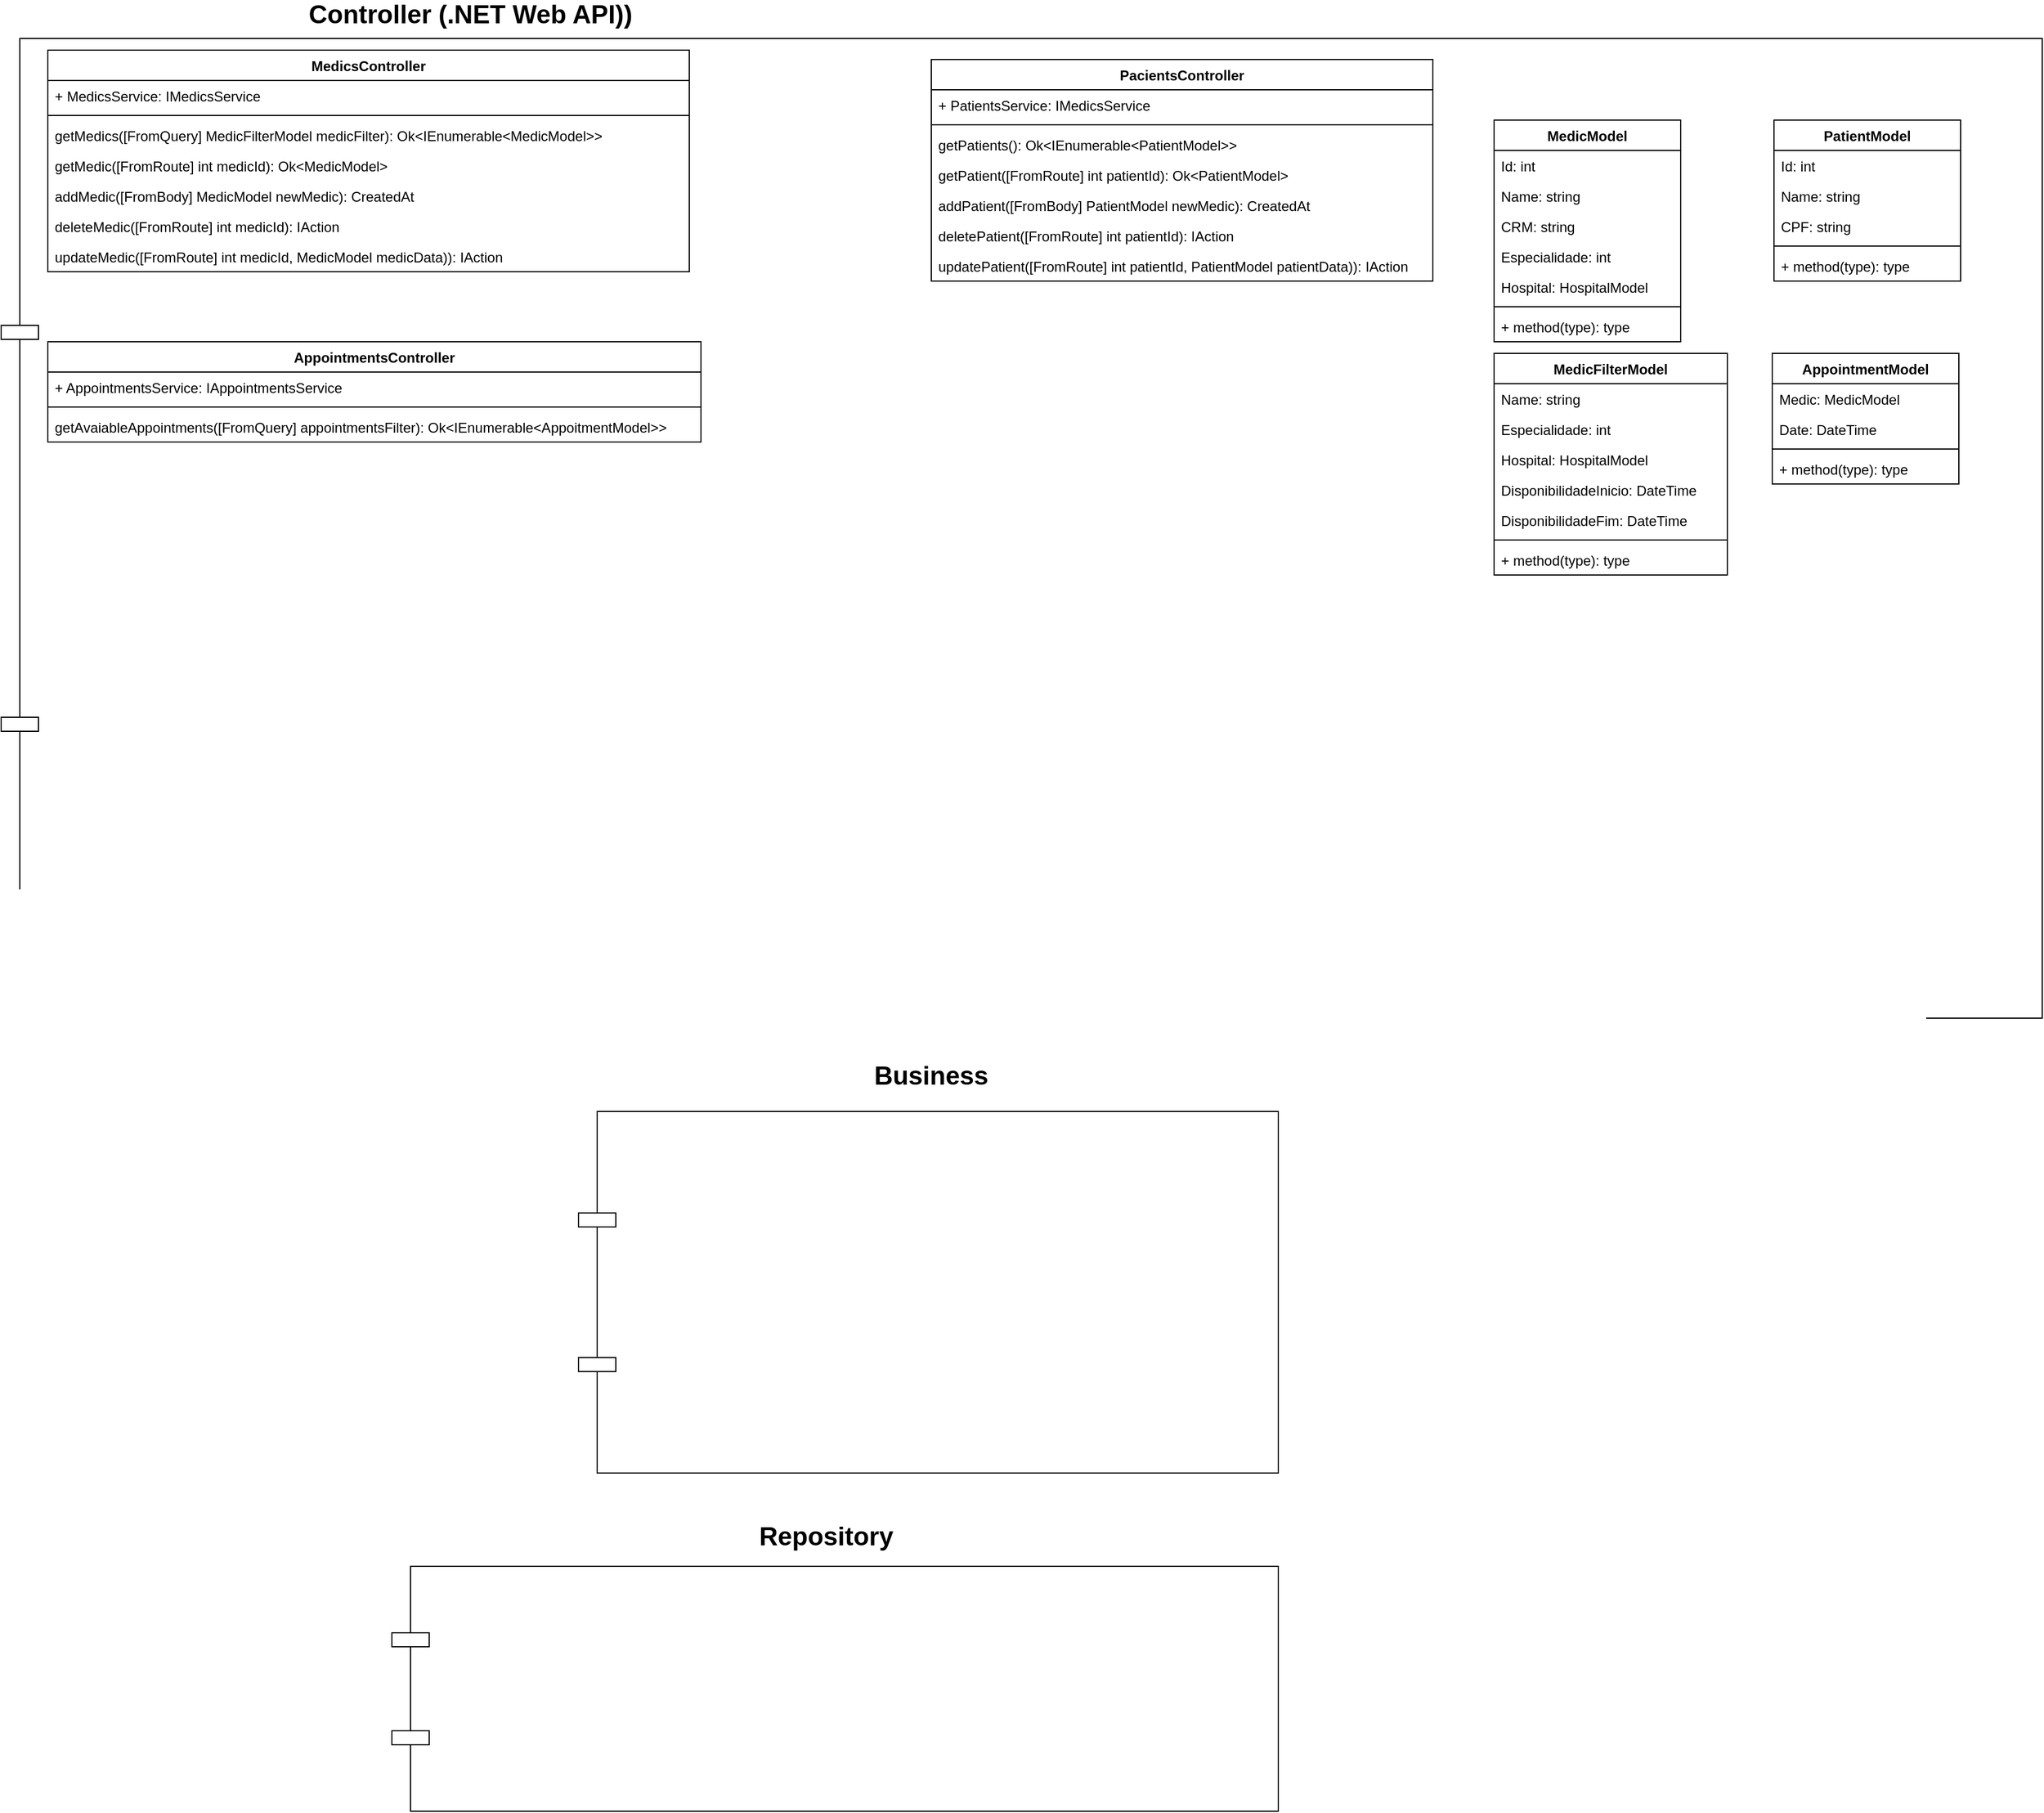 <mxfile version="12.3.4" type="github" pages="1">
  <diagram id="QFaych85ZG0VaQsIKV3E" name="Page-1">
    <mxGraphModel dx="1005" dy="562" grid="1" gridSize="10" guides="1" tooltips="1" connect="1" arrows="1" fold="1" page="1" pageScale="1" pageWidth="850" pageHeight="1100" math="0" shadow="0">
      <root>
        <mxCell id="0"/>
        <mxCell id="1" parent="0"/>
        <mxCell id="j8hB8es19KLFHc6PdqS8-4" value="Controller (.NET Web API))" style="text;html=1;strokeColor=none;fillColor=none;align=center;verticalAlign=middle;whiteSpace=wrap;rounded=0;fontSize=22;fontStyle=1" vertex="1" parent="1">
          <mxGeometry x="270" y="30" width="305" height="20" as="geometry"/>
        </mxCell>
        <mxCell id="j8hB8es19KLFHc6PdqS8-5" value="Business" style="text;html=1;strokeColor=none;fillColor=none;align=center;verticalAlign=middle;whiteSpace=wrap;rounded=0;fontSize=22;fontStyle=1" vertex="1" parent="1">
          <mxGeometry x="665" y="940" width="305" height="20" as="geometry"/>
        </mxCell>
        <mxCell id="j8hB8es19KLFHc6PdqS8-6" value="Repository" style="text;html=1;strokeColor=none;fillColor=none;align=center;verticalAlign=middle;whiteSpace=wrap;rounded=0;fontSize=22;fontStyle=1" vertex="1" parent="1">
          <mxGeometry x="575" y="1335" width="305" height="20" as="geometry"/>
        </mxCell>
        <mxCell id="j8hB8es19KLFHc6PdqS8-7" value="" style="shape=component;align=left;spacingLeft=36;fontSize=22;" vertex="1" parent="1">
          <mxGeometry x="20" y="60" width="1750" height="840" as="geometry"/>
        </mxCell>
        <mxCell id="j8hB8es19KLFHc6PdqS8-8" value="" style="shape=component;align=left;spacingLeft=36;fontSize=22;" vertex="1" parent="1">
          <mxGeometry x="515" y="980" width="600" height="310" as="geometry"/>
        </mxCell>
        <mxCell id="j8hB8es19KLFHc6PdqS8-9" value="" style="shape=component;align=left;spacingLeft=36;fontSize=22;" vertex="1" parent="1">
          <mxGeometry x="355" y="1370" width="760" height="210" as="geometry"/>
        </mxCell>
        <mxCell id="j8hB8es19KLFHc6PdqS8-11" value="MedicsController" style="swimlane;fontStyle=1;align=center;verticalAlign=top;childLayout=stackLayout;horizontal=1;startSize=26;horizontalStack=0;resizeParent=1;resizeParentMax=0;resizeLast=0;collapsible=1;marginBottom=0;fontSize=12;" vertex="1" parent="1">
          <mxGeometry x="60" y="70" width="550" height="190" as="geometry"/>
        </mxCell>
        <mxCell id="j8hB8es19KLFHc6PdqS8-12" value="+ MedicsService: IMedicsService" style="text;strokeColor=none;fillColor=none;align=left;verticalAlign=top;spacingLeft=4;spacingRight=4;overflow=hidden;rotatable=0;points=[[0,0.5],[1,0.5]];portConstraint=eastwest;" vertex="1" parent="j8hB8es19KLFHc6PdqS8-11">
          <mxGeometry y="26" width="550" height="26" as="geometry"/>
        </mxCell>
        <mxCell id="j8hB8es19KLFHc6PdqS8-13" value="" style="line;strokeWidth=1;fillColor=none;align=left;verticalAlign=middle;spacingTop=-1;spacingLeft=3;spacingRight=3;rotatable=0;labelPosition=right;points=[];portConstraint=eastwest;" vertex="1" parent="j8hB8es19KLFHc6PdqS8-11">
          <mxGeometry y="52" width="550" height="8" as="geometry"/>
        </mxCell>
        <mxCell id="j8hB8es19KLFHc6PdqS8-14" value="getMedics([FromQuery] MedicFilterModel medicFilter): Ok&lt;IEnumerable&lt;MedicModel&gt;&gt;" style="text;strokeColor=none;fillColor=none;align=left;verticalAlign=top;spacingLeft=4;spacingRight=4;overflow=hidden;rotatable=0;points=[[0,0.5],[1,0.5]];portConstraint=eastwest;" vertex="1" parent="j8hB8es19KLFHc6PdqS8-11">
          <mxGeometry y="60" width="550" height="26" as="geometry"/>
        </mxCell>
        <mxCell id="j8hB8es19KLFHc6PdqS8-15" value="getMedic([FromRoute] int medicId): Ok&lt;MedicModel&gt;" style="text;strokeColor=none;fillColor=none;align=left;verticalAlign=top;spacingLeft=4;spacingRight=4;overflow=hidden;rotatable=0;points=[[0,0.5],[1,0.5]];portConstraint=eastwest;" vertex="1" parent="j8hB8es19KLFHc6PdqS8-11">
          <mxGeometry y="86" width="550" height="26" as="geometry"/>
        </mxCell>
        <mxCell id="j8hB8es19KLFHc6PdqS8-16" value="addMedic([FromBody] MedicModel newMedic): CreatedAt" style="text;strokeColor=none;fillColor=none;align=left;verticalAlign=top;spacingLeft=4;spacingRight=4;overflow=hidden;rotatable=0;points=[[0,0.5],[1,0.5]];portConstraint=eastwest;" vertex="1" parent="j8hB8es19KLFHc6PdqS8-11">
          <mxGeometry y="112" width="550" height="26" as="geometry"/>
        </mxCell>
        <mxCell id="j8hB8es19KLFHc6PdqS8-17" value="deleteMedic([FromRoute] int medicId): IAction" style="text;strokeColor=none;fillColor=none;align=left;verticalAlign=top;spacingLeft=4;spacingRight=4;overflow=hidden;rotatable=0;points=[[0,0.5],[1,0.5]];portConstraint=eastwest;" vertex="1" parent="j8hB8es19KLFHc6PdqS8-11">
          <mxGeometry y="138" width="550" height="26" as="geometry"/>
        </mxCell>
        <mxCell id="j8hB8es19KLFHc6PdqS8-18" value="updateMedic([FromRoute] int medicId, MedicModel medicData)): IAction" style="text;strokeColor=none;fillColor=none;align=left;verticalAlign=top;spacingLeft=4;spacingRight=4;overflow=hidden;rotatable=0;points=[[0,0.5],[1,0.5]];portConstraint=eastwest;" vertex="1" parent="j8hB8es19KLFHc6PdqS8-11">
          <mxGeometry y="164" width="550" height="26" as="geometry"/>
        </mxCell>
        <mxCell id="j8hB8es19KLFHc6PdqS8-19" value="PacientsController" style="swimlane;fontStyle=1;align=center;verticalAlign=top;childLayout=stackLayout;horizontal=1;startSize=26;horizontalStack=0;resizeParent=1;resizeParentMax=0;resizeLast=0;collapsible=1;marginBottom=0;fontSize=12;" vertex="1" parent="1">
          <mxGeometry x="817.5" y="78" width="430" height="190" as="geometry"/>
        </mxCell>
        <mxCell id="j8hB8es19KLFHc6PdqS8-20" value="+ PatientsService: IMedicsService" style="text;strokeColor=none;fillColor=none;align=left;verticalAlign=top;spacingLeft=4;spacingRight=4;overflow=hidden;rotatable=0;points=[[0,0.5],[1,0.5]];portConstraint=eastwest;" vertex="1" parent="j8hB8es19KLFHc6PdqS8-19">
          <mxGeometry y="26" width="430" height="26" as="geometry"/>
        </mxCell>
        <mxCell id="j8hB8es19KLFHc6PdqS8-21" value="" style="line;strokeWidth=1;fillColor=none;align=left;verticalAlign=middle;spacingTop=-1;spacingLeft=3;spacingRight=3;rotatable=0;labelPosition=right;points=[];portConstraint=eastwest;" vertex="1" parent="j8hB8es19KLFHc6PdqS8-19">
          <mxGeometry y="52" width="430" height="8" as="geometry"/>
        </mxCell>
        <mxCell id="j8hB8es19KLFHc6PdqS8-22" value="getPatients(): Ok&lt;IEnumerable&lt;PatientModel&gt;&gt;" style="text;strokeColor=none;fillColor=none;align=left;verticalAlign=top;spacingLeft=4;spacingRight=4;overflow=hidden;rotatable=0;points=[[0,0.5],[1,0.5]];portConstraint=eastwest;" vertex="1" parent="j8hB8es19KLFHc6PdqS8-19">
          <mxGeometry y="60" width="430" height="26" as="geometry"/>
        </mxCell>
        <mxCell id="j8hB8es19KLFHc6PdqS8-23" value="getPatient([FromRoute] int patientId): Ok&lt;PatientModel&gt;" style="text;strokeColor=none;fillColor=none;align=left;verticalAlign=top;spacingLeft=4;spacingRight=4;overflow=hidden;rotatable=0;points=[[0,0.5],[1,0.5]];portConstraint=eastwest;" vertex="1" parent="j8hB8es19KLFHc6PdqS8-19">
          <mxGeometry y="86" width="430" height="26" as="geometry"/>
        </mxCell>
        <mxCell id="j8hB8es19KLFHc6PdqS8-24" value="addPatient([FromBody] PatientModel newMedic): CreatedAt" style="text;strokeColor=none;fillColor=none;align=left;verticalAlign=top;spacingLeft=4;spacingRight=4;overflow=hidden;rotatable=0;points=[[0,0.5],[1,0.5]];portConstraint=eastwest;" vertex="1" parent="j8hB8es19KLFHc6PdqS8-19">
          <mxGeometry y="112" width="430" height="26" as="geometry"/>
        </mxCell>
        <mxCell id="j8hB8es19KLFHc6PdqS8-25" value="deletePatient([FromRoute] int patientId): IAction" style="text;strokeColor=none;fillColor=none;align=left;verticalAlign=top;spacingLeft=4;spacingRight=4;overflow=hidden;rotatable=0;points=[[0,0.5],[1,0.5]];portConstraint=eastwest;" vertex="1" parent="j8hB8es19KLFHc6PdqS8-19">
          <mxGeometry y="138" width="430" height="26" as="geometry"/>
        </mxCell>
        <mxCell id="j8hB8es19KLFHc6PdqS8-26" value="updatePatient([FromRoute] int patientId, PatientModel patientData)): IAction" style="text;strokeColor=none;fillColor=none;align=left;verticalAlign=top;spacingLeft=4;spacingRight=4;overflow=hidden;rotatable=0;points=[[0,0.5],[1,0.5]];portConstraint=eastwest;" vertex="1" parent="j8hB8es19KLFHc6PdqS8-19">
          <mxGeometry y="164" width="430" height="26" as="geometry"/>
        </mxCell>
        <mxCell id="j8hB8es19KLFHc6PdqS8-28" value="MedicModel" style="swimlane;fontStyle=1;align=center;verticalAlign=top;childLayout=stackLayout;horizontal=1;startSize=26;horizontalStack=0;resizeParent=1;resizeParentMax=0;resizeLast=0;collapsible=1;marginBottom=0;fontSize=12;" vertex="1" parent="1">
          <mxGeometry x="1300" y="130" width="160" height="190" as="geometry"/>
        </mxCell>
        <mxCell id="j8hB8es19KLFHc6PdqS8-29" value="Id: int" style="text;strokeColor=none;fillColor=none;align=left;verticalAlign=top;spacingLeft=4;spacingRight=4;overflow=hidden;rotatable=0;points=[[0,0.5],[1,0.5]];portConstraint=eastwest;" vertex="1" parent="j8hB8es19KLFHc6PdqS8-28">
          <mxGeometry y="26" width="160" height="26" as="geometry"/>
        </mxCell>
        <mxCell id="j8hB8es19KLFHc6PdqS8-36" value="Name: string" style="text;strokeColor=none;fillColor=none;align=left;verticalAlign=top;spacingLeft=4;spacingRight=4;overflow=hidden;rotatable=0;points=[[0,0.5],[1,0.5]];portConstraint=eastwest;" vertex="1" parent="j8hB8es19KLFHc6PdqS8-28">
          <mxGeometry y="52" width="160" height="26" as="geometry"/>
        </mxCell>
        <mxCell id="j8hB8es19KLFHc6PdqS8-37" value="CRM: string" style="text;strokeColor=none;fillColor=none;align=left;verticalAlign=top;spacingLeft=4;spacingRight=4;overflow=hidden;rotatable=0;points=[[0,0.5],[1,0.5]];portConstraint=eastwest;" vertex="1" parent="j8hB8es19KLFHc6PdqS8-28">
          <mxGeometry y="78" width="160" height="26" as="geometry"/>
        </mxCell>
        <mxCell id="j8hB8es19KLFHc6PdqS8-41" value="Especialidade: int" style="text;strokeColor=none;fillColor=none;align=left;verticalAlign=top;spacingLeft=4;spacingRight=4;overflow=hidden;rotatable=0;points=[[0,0.5],[1,0.5]];portConstraint=eastwest;" vertex="1" parent="j8hB8es19KLFHc6PdqS8-28">
          <mxGeometry y="104" width="160" height="26" as="geometry"/>
        </mxCell>
        <mxCell id="j8hB8es19KLFHc6PdqS8-51" value="Hospital: HospitalModel" style="text;strokeColor=none;fillColor=none;align=left;verticalAlign=top;spacingLeft=4;spacingRight=4;overflow=hidden;rotatable=0;points=[[0,0.5],[1,0.5]];portConstraint=eastwest;" vertex="1" parent="j8hB8es19KLFHc6PdqS8-28">
          <mxGeometry y="130" width="160" height="26" as="geometry"/>
        </mxCell>
        <mxCell id="j8hB8es19KLFHc6PdqS8-30" value="" style="line;strokeWidth=1;fillColor=none;align=left;verticalAlign=middle;spacingTop=-1;spacingLeft=3;spacingRight=3;rotatable=0;labelPosition=right;points=[];portConstraint=eastwest;" vertex="1" parent="j8hB8es19KLFHc6PdqS8-28">
          <mxGeometry y="156" width="160" height="8" as="geometry"/>
        </mxCell>
        <mxCell id="j8hB8es19KLFHc6PdqS8-31" value="+ method(type): type" style="text;strokeColor=none;fillColor=none;align=left;verticalAlign=top;spacingLeft=4;spacingRight=4;overflow=hidden;rotatable=0;points=[[0,0.5],[1,0.5]];portConstraint=eastwest;" vertex="1" parent="j8hB8es19KLFHc6PdqS8-28">
          <mxGeometry y="164" width="160" height="26" as="geometry"/>
        </mxCell>
        <mxCell id="j8hB8es19KLFHc6PdqS8-32" value="PatientModel" style="swimlane;fontStyle=1;align=center;verticalAlign=top;childLayout=stackLayout;horizontal=1;startSize=26;horizontalStack=0;resizeParent=1;resizeParentMax=0;resizeLast=0;collapsible=1;marginBottom=0;fontSize=12;" vertex="1" parent="1">
          <mxGeometry x="1540" y="130" width="160" height="138" as="geometry"/>
        </mxCell>
        <mxCell id="j8hB8es19KLFHc6PdqS8-33" value="Id: int" style="text;strokeColor=none;fillColor=none;align=left;verticalAlign=top;spacingLeft=4;spacingRight=4;overflow=hidden;rotatable=0;points=[[0,0.5],[1,0.5]];portConstraint=eastwest;" vertex="1" parent="j8hB8es19KLFHc6PdqS8-32">
          <mxGeometry y="26" width="160" height="26" as="geometry"/>
        </mxCell>
        <mxCell id="j8hB8es19KLFHc6PdqS8-38" value="Name: string" style="text;strokeColor=none;fillColor=none;align=left;verticalAlign=top;spacingLeft=4;spacingRight=4;overflow=hidden;rotatable=0;points=[[0,0.5],[1,0.5]];portConstraint=eastwest;" vertex="1" parent="j8hB8es19KLFHc6PdqS8-32">
          <mxGeometry y="52" width="160" height="26" as="geometry"/>
        </mxCell>
        <mxCell id="j8hB8es19KLFHc6PdqS8-39" value="CPF: string" style="text;strokeColor=none;fillColor=none;align=left;verticalAlign=top;spacingLeft=4;spacingRight=4;overflow=hidden;rotatable=0;points=[[0,0.5],[1,0.5]];portConstraint=eastwest;" vertex="1" parent="j8hB8es19KLFHc6PdqS8-32">
          <mxGeometry y="78" width="160" height="26" as="geometry"/>
        </mxCell>
        <mxCell id="j8hB8es19KLFHc6PdqS8-34" value="" style="line;strokeWidth=1;fillColor=none;align=left;verticalAlign=middle;spacingTop=-1;spacingLeft=3;spacingRight=3;rotatable=0;labelPosition=right;points=[];portConstraint=eastwest;" vertex="1" parent="j8hB8es19KLFHc6PdqS8-32">
          <mxGeometry y="104" width="160" height="8" as="geometry"/>
        </mxCell>
        <mxCell id="j8hB8es19KLFHc6PdqS8-35" value="+ method(type): type" style="text;strokeColor=none;fillColor=none;align=left;verticalAlign=top;spacingLeft=4;spacingRight=4;overflow=hidden;rotatable=0;points=[[0,0.5],[1,0.5]];portConstraint=eastwest;" vertex="1" parent="j8hB8es19KLFHc6PdqS8-32">
          <mxGeometry y="112" width="160" height="26" as="geometry"/>
        </mxCell>
        <mxCell id="j8hB8es19KLFHc6PdqS8-42" value="AppointmentsController" style="swimlane;fontStyle=1;align=center;verticalAlign=top;childLayout=stackLayout;horizontal=1;startSize=26;horizontalStack=0;resizeParent=1;resizeParentMax=0;resizeLast=0;collapsible=1;marginBottom=0;fontSize=12;" vertex="1" parent="1">
          <mxGeometry x="60" y="320" width="560" height="86" as="geometry"/>
        </mxCell>
        <mxCell id="j8hB8es19KLFHc6PdqS8-43" value="+ AppointmentsService: IAppointmentsService" style="text;strokeColor=none;fillColor=none;align=left;verticalAlign=top;spacingLeft=4;spacingRight=4;overflow=hidden;rotatable=0;points=[[0,0.5],[1,0.5]];portConstraint=eastwest;" vertex="1" parent="j8hB8es19KLFHc6PdqS8-42">
          <mxGeometry y="26" width="560" height="26" as="geometry"/>
        </mxCell>
        <mxCell id="j8hB8es19KLFHc6PdqS8-44" value="" style="line;strokeWidth=1;fillColor=none;align=left;verticalAlign=middle;spacingTop=-1;spacingLeft=3;spacingRight=3;rotatable=0;labelPosition=right;points=[];portConstraint=eastwest;" vertex="1" parent="j8hB8es19KLFHc6PdqS8-42">
          <mxGeometry y="52" width="560" height="8" as="geometry"/>
        </mxCell>
        <mxCell id="j8hB8es19KLFHc6PdqS8-45" value="getAvaiableAppointments([FromQuery] appointmentsFilter): Ok&lt;IEnumerable&lt;AppoitmentModel&gt;&gt;" style="text;strokeColor=none;fillColor=none;align=left;verticalAlign=top;spacingLeft=4;spacingRight=4;overflow=hidden;rotatable=0;points=[[0,0.5],[1,0.5]];portConstraint=eastwest;" vertex="1" parent="j8hB8es19KLFHc6PdqS8-42">
          <mxGeometry y="60" width="560" height="26" as="geometry"/>
        </mxCell>
        <mxCell id="j8hB8es19KLFHc6PdqS8-52" value="MedicFilterModel" style="swimlane;fontStyle=1;align=center;verticalAlign=top;childLayout=stackLayout;horizontal=1;startSize=26;horizontalStack=0;resizeParent=1;resizeParentMax=0;resizeLast=0;collapsible=1;marginBottom=0;fontSize=12;" vertex="1" parent="1">
          <mxGeometry x="1300" y="330" width="200" height="190" as="geometry"/>
        </mxCell>
        <mxCell id="j8hB8es19KLFHc6PdqS8-54" value="Name: string" style="text;strokeColor=none;fillColor=none;align=left;verticalAlign=top;spacingLeft=4;spacingRight=4;overflow=hidden;rotatable=0;points=[[0,0.5],[1,0.5]];portConstraint=eastwest;" vertex="1" parent="j8hB8es19KLFHc6PdqS8-52">
          <mxGeometry y="26" width="200" height="26" as="geometry"/>
        </mxCell>
        <mxCell id="j8hB8es19KLFHc6PdqS8-56" value="Especialidade: int" style="text;strokeColor=none;fillColor=none;align=left;verticalAlign=top;spacingLeft=4;spacingRight=4;overflow=hidden;rotatable=0;points=[[0,0.5],[1,0.5]];portConstraint=eastwest;" vertex="1" parent="j8hB8es19KLFHc6PdqS8-52">
          <mxGeometry y="52" width="200" height="26" as="geometry"/>
        </mxCell>
        <mxCell id="j8hB8es19KLFHc6PdqS8-57" value="Hospital: HospitalModel" style="text;strokeColor=none;fillColor=none;align=left;verticalAlign=top;spacingLeft=4;spacingRight=4;overflow=hidden;rotatable=0;points=[[0,0.5],[1,0.5]];portConstraint=eastwest;" vertex="1" parent="j8hB8es19KLFHc6PdqS8-52">
          <mxGeometry y="78" width="200" height="26" as="geometry"/>
        </mxCell>
        <mxCell id="j8hB8es19KLFHc6PdqS8-60" value="DisponibilidadeInicio: DateTime" style="text;strokeColor=none;fillColor=none;align=left;verticalAlign=top;spacingLeft=4;spacingRight=4;overflow=hidden;rotatable=0;points=[[0,0.5],[1,0.5]];portConstraint=eastwest;" vertex="1" parent="j8hB8es19KLFHc6PdqS8-52">
          <mxGeometry y="104" width="200" height="26" as="geometry"/>
        </mxCell>
        <mxCell id="j8hB8es19KLFHc6PdqS8-61" value="DisponibilidadeFim: DateTime" style="text;strokeColor=none;fillColor=none;align=left;verticalAlign=top;spacingLeft=4;spacingRight=4;overflow=hidden;rotatable=0;points=[[0,0.5],[1,0.5]];portConstraint=eastwest;" vertex="1" parent="j8hB8es19KLFHc6PdqS8-52">
          <mxGeometry y="130" width="200" height="26" as="geometry"/>
        </mxCell>
        <mxCell id="j8hB8es19KLFHc6PdqS8-58" value="" style="line;strokeWidth=1;fillColor=none;align=left;verticalAlign=middle;spacingTop=-1;spacingLeft=3;spacingRight=3;rotatable=0;labelPosition=right;points=[];portConstraint=eastwest;" vertex="1" parent="j8hB8es19KLFHc6PdqS8-52">
          <mxGeometry y="156" width="200" height="8" as="geometry"/>
        </mxCell>
        <mxCell id="j8hB8es19KLFHc6PdqS8-59" value="+ method(type): type" style="text;strokeColor=none;fillColor=none;align=left;verticalAlign=top;spacingLeft=4;spacingRight=4;overflow=hidden;rotatable=0;points=[[0,0.5],[1,0.5]];portConstraint=eastwest;" vertex="1" parent="j8hB8es19KLFHc6PdqS8-52">
          <mxGeometry y="164" width="200" height="26" as="geometry"/>
        </mxCell>
        <mxCell id="j8hB8es19KLFHc6PdqS8-62" value="AppointmentModel" style="swimlane;fontStyle=1;align=center;verticalAlign=top;childLayout=stackLayout;horizontal=1;startSize=26;horizontalStack=0;resizeParent=1;resizeParentMax=0;resizeLast=0;collapsible=1;marginBottom=0;fontSize=12;" vertex="1" parent="1">
          <mxGeometry x="1538.5" y="330" width="160" height="112" as="geometry"/>
        </mxCell>
        <mxCell id="j8hB8es19KLFHc6PdqS8-64" value="Medic: MedicModel" style="text;strokeColor=none;fillColor=none;align=left;verticalAlign=top;spacingLeft=4;spacingRight=4;overflow=hidden;rotatable=0;points=[[0,0.5],[1,0.5]];portConstraint=eastwest;" vertex="1" parent="j8hB8es19KLFHc6PdqS8-62">
          <mxGeometry y="26" width="160" height="26" as="geometry"/>
        </mxCell>
        <mxCell id="j8hB8es19KLFHc6PdqS8-65" value="Date: DateTime" style="text;strokeColor=none;fillColor=none;align=left;verticalAlign=top;spacingLeft=4;spacingRight=4;overflow=hidden;rotatable=0;points=[[0,0.5],[1,0.5]];portConstraint=eastwest;" vertex="1" parent="j8hB8es19KLFHc6PdqS8-62">
          <mxGeometry y="52" width="160" height="26" as="geometry"/>
        </mxCell>
        <mxCell id="j8hB8es19KLFHc6PdqS8-66" value="" style="line;strokeWidth=1;fillColor=none;align=left;verticalAlign=middle;spacingTop=-1;spacingLeft=3;spacingRight=3;rotatable=0;labelPosition=right;points=[];portConstraint=eastwest;" vertex="1" parent="j8hB8es19KLFHc6PdqS8-62">
          <mxGeometry y="78" width="160" height="8" as="geometry"/>
        </mxCell>
        <mxCell id="j8hB8es19KLFHc6PdqS8-67" value="+ method(type): type" style="text;strokeColor=none;fillColor=none;align=left;verticalAlign=top;spacingLeft=4;spacingRight=4;overflow=hidden;rotatable=0;points=[[0,0.5],[1,0.5]];portConstraint=eastwest;" vertex="1" parent="j8hB8es19KLFHc6PdqS8-62">
          <mxGeometry y="86" width="160" height="26" as="geometry"/>
        </mxCell>
      </root>
    </mxGraphModel>
  </diagram>
</mxfile>
